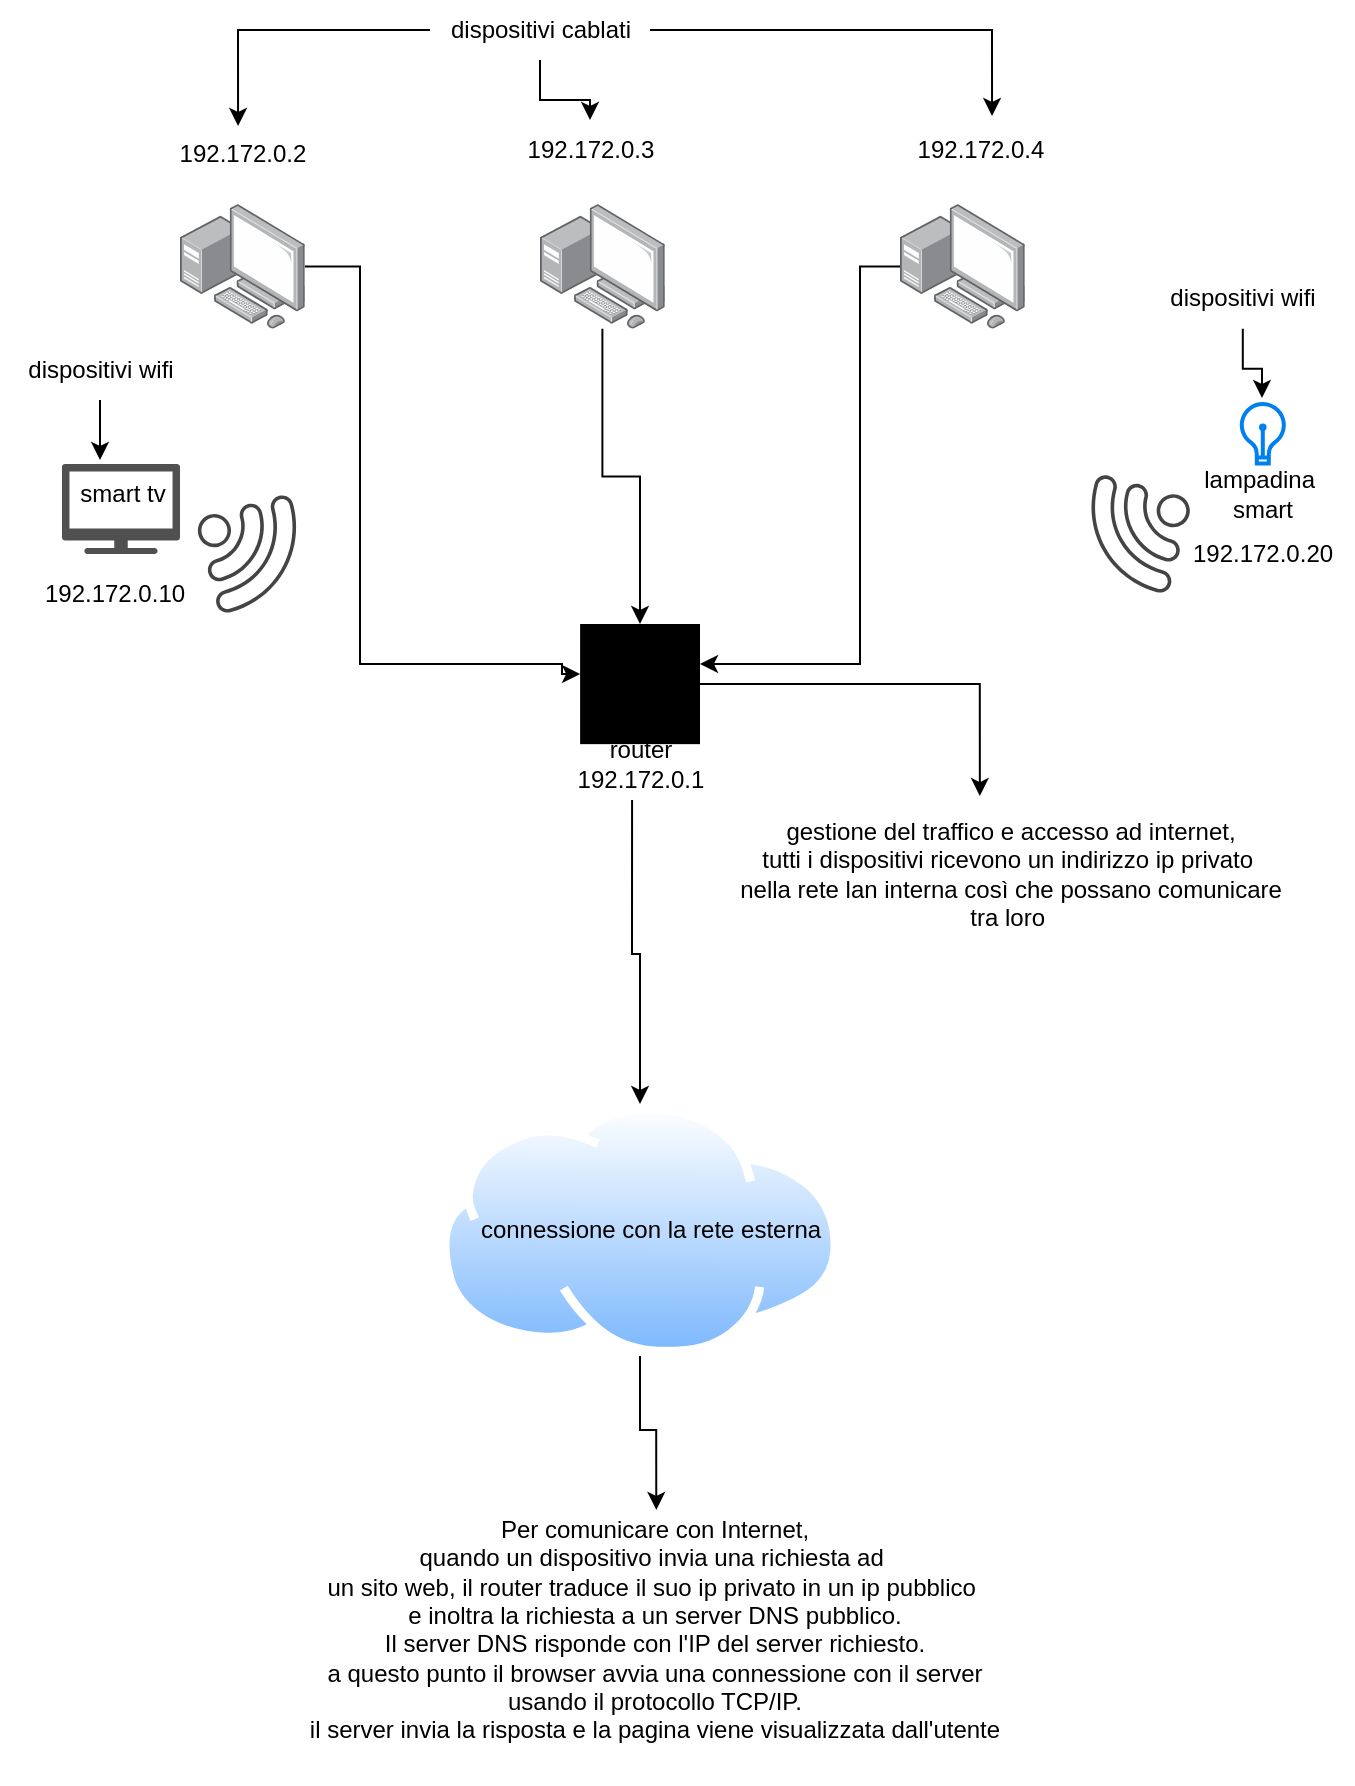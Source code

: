 <mxfile version="26.0.9">
  <diagram name="Pagina-1" id="2DPdEDVjBFWhLtTaOWAX">
    <mxGraphModel dx="-35" dy="1187" grid="1" gridSize="10" guides="1" tooltips="1" connect="1" arrows="1" fold="1" page="1" pageScale="1" pageWidth="827" pageHeight="1169" math="0" shadow="0">
      <root>
        <mxCell id="0" />
        <mxCell id="1" parent="0" />
        <mxCell id="dYL2p_-MX4AVTwZk4sk0-14" style="edgeStyle=orthogonalEdgeStyle;rounded=0;orthogonalLoop=1;jettySize=auto;html=1;" edge="1" parent="1" source="dYL2p_-MX4AVTwZk4sk0-3" target="dYL2p_-MX4AVTwZk4sk0-25">
          <mxGeometry relative="1" as="geometry">
            <mxPoint x="1120" y="345" as="targetPoint" />
            <Array as="points">
              <mxPoint x="1020" y="141" />
              <mxPoint x="1020" y="340" />
              <mxPoint x="1121" y="340" />
              <mxPoint x="1121" y="345" />
            </Array>
          </mxGeometry>
        </mxCell>
        <mxCell id="dYL2p_-MX4AVTwZk4sk0-3" value="" style="image;points=[];aspect=fixed;html=1;align=center;shadow=0;dashed=0;image=img/lib/allied_telesis/computer_and_terminals/Personal_Computer_with_Server.svg;" vertex="1" parent="1">
          <mxGeometry x="930" y="110" width="62.4" height="62.4" as="geometry" />
        </mxCell>
        <mxCell id="dYL2p_-MX4AVTwZk4sk0-13" style="edgeStyle=orthogonalEdgeStyle;rounded=0;orthogonalLoop=1;jettySize=auto;html=1;" edge="1" parent="1" source="dYL2p_-MX4AVTwZk4sk0-5" target="dYL2p_-MX4AVTwZk4sk0-25">
          <mxGeometry relative="1" as="geometry">
            <mxPoint x="1155" y="310" as="targetPoint" />
          </mxGeometry>
        </mxCell>
        <mxCell id="dYL2p_-MX4AVTwZk4sk0-5" value="" style="image;points=[];aspect=fixed;html=1;align=center;shadow=0;dashed=0;image=img/lib/allied_telesis/computer_and_terminals/Personal_Computer_with_Server.svg;" vertex="1" parent="1">
          <mxGeometry x="1110" y="110" width="62.4" height="62.4" as="geometry" />
        </mxCell>
        <mxCell id="dYL2p_-MX4AVTwZk4sk0-15" style="edgeStyle=orthogonalEdgeStyle;rounded=0;orthogonalLoop=1;jettySize=auto;html=1;" edge="1" parent="1" source="dYL2p_-MX4AVTwZk4sk0-6" target="dYL2p_-MX4AVTwZk4sk0-25">
          <mxGeometry relative="1" as="geometry">
            <mxPoint x="1190" y="345" as="targetPoint" />
            <Array as="points">
              <mxPoint x="1270" y="141" />
              <mxPoint x="1270" y="340" />
            </Array>
          </mxGeometry>
        </mxCell>
        <mxCell id="dYL2p_-MX4AVTwZk4sk0-6" value="" style="image;points=[];aspect=fixed;html=1;align=center;shadow=0;dashed=0;image=img/lib/allied_telesis/computer_and_terminals/Personal_Computer_with_Server.svg;" vertex="1" parent="1">
          <mxGeometry x="1290" y="110" width="62.4" height="62.4" as="geometry" />
        </mxCell>
        <mxCell id="dYL2p_-MX4AVTwZk4sk0-9" value="192.172.0.2" style="text;html=1;align=center;verticalAlign=middle;resizable=0;points=[];autosize=1;strokeColor=none;fillColor=none;" vertex="1" parent="1">
          <mxGeometry x="916.2" y="70" width="90" height="30" as="geometry" />
        </mxCell>
        <mxCell id="dYL2p_-MX4AVTwZk4sk0-10" value="192.172.0.3" style="text;html=1;align=center;verticalAlign=middle;resizable=0;points=[];autosize=1;strokeColor=none;fillColor=none;" vertex="1" parent="1">
          <mxGeometry x="1090" y="68" width="90" height="30" as="geometry" />
        </mxCell>
        <mxCell id="dYL2p_-MX4AVTwZk4sk0-11" value="192.172.0.4" style="text;html=1;align=center;verticalAlign=middle;resizable=0;points=[];autosize=1;strokeColor=none;fillColor=none;" vertex="1" parent="1">
          <mxGeometry x="1285" y="68" width="90" height="30" as="geometry" />
        </mxCell>
        <mxCell id="dYL2p_-MX4AVTwZk4sk0-22" style="edgeStyle=orthogonalEdgeStyle;rounded=0;orthogonalLoop=1;jettySize=auto;html=1;exitX=0.456;exitY=0.95;exitDx=0;exitDy=0;exitPerimeter=0;" edge="1" parent="1" source="dYL2p_-MX4AVTwZk4sk0-30" target="dYL2p_-MX4AVTwZk4sk0-23">
          <mxGeometry relative="1" as="geometry">
            <mxPoint x="1155" y="550" as="targetPoint" />
            <mxPoint x="1155" y="430" as="sourcePoint" />
          </mxGeometry>
        </mxCell>
        <mxCell id="dYL2p_-MX4AVTwZk4sk0-16" value="" style="html=1;verticalLabelPosition=bottom;align=center;labelBackgroundColor=#ffffff;verticalAlign=top;strokeWidth=2;strokeColor=#0080F0;shadow=0;dashed=0;shape=mxgraph.ios7.icons.lightbulb;" vertex="1" parent="1">
          <mxGeometry x="1460" y="210" width="22.8" height="29.7" as="geometry" />
        </mxCell>
        <mxCell id="dYL2p_-MX4AVTwZk4sk0-18" value="" style="sketch=0;pointerEvents=1;shadow=0;dashed=0;html=1;strokeColor=none;fillColor=#505050;labelPosition=center;verticalLabelPosition=bottom;verticalAlign=top;outlineConnect=0;align=center;shape=mxgraph.office.devices.tv;" vertex="1" parent="1">
          <mxGeometry x="871" y="240" width="59" height="45" as="geometry" />
        </mxCell>
        <mxCell id="dYL2p_-MX4AVTwZk4sk0-20" value="smart tv" style="text;html=1;align=center;verticalAlign=middle;resizable=0;points=[];autosize=1;strokeColor=none;fillColor=none;" vertex="1" parent="1">
          <mxGeometry x="865.5" y="240" width="70" height="30" as="geometry" />
        </mxCell>
        <mxCell id="dYL2p_-MX4AVTwZk4sk0-21" value="lampadina&amp;nbsp;&lt;div&gt;smart&lt;/div&gt;" style="text;html=1;align=center;verticalAlign=middle;resizable=0;points=[];autosize=1;strokeColor=none;fillColor=none;" vertex="1" parent="1">
          <mxGeometry x="1431.4" y="235" width="80" height="40" as="geometry" />
        </mxCell>
        <mxCell id="dYL2p_-MX4AVTwZk4sk0-23" value="" style="image;aspect=fixed;perimeter=ellipsePerimeter;html=1;align=center;shadow=0;dashed=0;spacingTop=3;image=img/lib/active_directory/internet_cloud.svg;" vertex="1" parent="1">
          <mxGeometry x="1060" y="560" width="200" height="126" as="geometry" />
        </mxCell>
        <mxCell id="dYL2p_-MX4AVTwZk4sk0-24" value="connessione con la rete esterna" style="text;html=1;align=center;verticalAlign=middle;resizable=0;points=[];autosize=1;strokeColor=none;fillColor=none;" vertex="1" parent="1">
          <mxGeometry x="1070" y="608" width="190" height="30" as="geometry" />
        </mxCell>
        <mxCell id="dYL2p_-MX4AVTwZk4sk0-25" value="" style="sketch=0;verticalLabelPosition=bottom;sketch=0;aspect=fixed;html=1;verticalAlign=top;strokeColor=none;fillColor=#000000;align=center;outlineConnect=0;pointerEvents=1;shape=mxgraph.citrix2.wifi_router;" vertex="1" parent="1">
          <mxGeometry x="1130.05" y="320" width="59.95" height="60.07" as="geometry" />
        </mxCell>
        <mxCell id="dYL2p_-MX4AVTwZk4sk0-26" value="" style="sketch=0;pointerEvents=1;shadow=0;dashed=0;html=1;strokeColor=none;fillColor=#434445;aspect=fixed;labelPosition=center;verticalLabelPosition=bottom;verticalAlign=top;align=center;outlineConnect=0;shape=mxgraph.vvd.wi_fi;rotation=-165;" vertex="1" parent="1">
          <mxGeometry x="1381.4" y="250" width="50" height="50" as="geometry" />
        </mxCell>
        <mxCell id="dYL2p_-MX4AVTwZk4sk0-27" value="" style="sketch=0;pointerEvents=1;shadow=0;dashed=0;html=1;strokeColor=none;fillColor=#434445;aspect=fixed;labelPosition=center;verticalLabelPosition=bottom;verticalAlign=top;align=center;outlineConnect=0;shape=mxgraph.vvd.wi_fi;rotation=75;" vertex="1" parent="1">
          <mxGeometry x="942.4" y="260" width="50" height="50" as="geometry" />
        </mxCell>
        <mxCell id="dYL2p_-MX4AVTwZk4sk0-30" value="router&lt;div&gt;192.172.0.1&lt;/div&gt;" style="text;html=1;align=center;verticalAlign=middle;resizable=0;points=[];autosize=1;strokeColor=none;fillColor=none;" vertex="1" parent="1">
          <mxGeometry x="1115" y="370" width="90" height="40" as="geometry" />
        </mxCell>
        <mxCell id="dYL2p_-MX4AVTwZk4sk0-32" value="192.172.0.10" style="text;html=1;align=center;verticalAlign=middle;resizable=0;points=[];autosize=1;strokeColor=none;fillColor=none;" vertex="1" parent="1">
          <mxGeometry x="852.4" y="290" width="90" height="30" as="geometry" />
        </mxCell>
        <mxCell id="dYL2p_-MX4AVTwZk4sk0-33" value="192.172.0.20" style="text;html=1;align=center;verticalAlign=middle;resizable=0;points=[];autosize=1;strokeColor=none;fillColor=none;" vertex="1" parent="1">
          <mxGeometry x="1426.4" y="270" width="90" height="30" as="geometry" />
        </mxCell>
        <mxCell id="dYL2p_-MX4AVTwZk4sk0-34" value="gestione del traffico e accesso ad internet,&lt;div&gt;tutti i dispositivi ricevono un indirizzo ip privato&amp;nbsp;&lt;/div&gt;&lt;div&gt;nella rete lan interna così che possano comunicare&lt;/div&gt;&lt;div&gt;tra loro&amp;nbsp;&lt;/div&gt;" style="text;html=1;align=center;verticalAlign=middle;resizable=0;points=[];autosize=1;strokeColor=none;fillColor=none;" vertex="1" parent="1">
          <mxGeometry x="1200" y="410" width="290" height="70" as="geometry" />
        </mxCell>
        <mxCell id="dYL2p_-MX4AVTwZk4sk0-37" style="edgeStyle=orthogonalEdgeStyle;rounded=0;orthogonalLoop=1;jettySize=auto;html=1;" edge="1" parent="1" source="dYL2p_-MX4AVTwZk4sk0-36" target="dYL2p_-MX4AVTwZk4sk0-10">
          <mxGeometry relative="1" as="geometry" />
        </mxCell>
        <mxCell id="dYL2p_-MX4AVTwZk4sk0-36" value="dispositivi cablati" style="text;html=1;align=center;verticalAlign=middle;resizable=0;points=[];autosize=1;strokeColor=none;fillColor=none;" vertex="1" parent="1">
          <mxGeometry x="1055" y="8" width="110" height="30" as="geometry" />
        </mxCell>
        <mxCell id="dYL2p_-MX4AVTwZk4sk0-38" style="edgeStyle=orthogonalEdgeStyle;rounded=0;orthogonalLoop=1;jettySize=auto;html=1;entryX=0.476;entryY=0.033;entryDx=0;entryDy=0;entryPerimeter=0;" edge="1" parent="1" source="dYL2p_-MX4AVTwZk4sk0-36" target="dYL2p_-MX4AVTwZk4sk0-9">
          <mxGeometry relative="1" as="geometry" />
        </mxCell>
        <mxCell id="dYL2p_-MX4AVTwZk4sk0-39" style="edgeStyle=orthogonalEdgeStyle;rounded=0;orthogonalLoop=1;jettySize=auto;html=1;entryX=0.567;entryY=-0.067;entryDx=0;entryDy=0;entryPerimeter=0;" edge="1" parent="1" source="dYL2p_-MX4AVTwZk4sk0-36" target="dYL2p_-MX4AVTwZk4sk0-11">
          <mxGeometry relative="1" as="geometry" />
        </mxCell>
        <mxCell id="dYL2p_-MX4AVTwZk4sk0-40" value="dispositivi wifi" style="text;html=1;align=center;verticalAlign=middle;resizable=0;points=[];autosize=1;strokeColor=none;fillColor=none;" vertex="1" parent="1">
          <mxGeometry x="1411.4" y="142.4" width="100" height="30" as="geometry" />
        </mxCell>
        <mxCell id="dYL2p_-MX4AVTwZk4sk0-42" style="edgeStyle=orthogonalEdgeStyle;rounded=0;orthogonalLoop=1;jettySize=auto;html=1;entryX=0.482;entryY=-0.101;entryDx=0;entryDy=0;entryPerimeter=0;" edge="1" parent="1" source="dYL2p_-MX4AVTwZk4sk0-40" target="dYL2p_-MX4AVTwZk4sk0-16">
          <mxGeometry relative="1" as="geometry" />
        </mxCell>
        <mxCell id="dYL2p_-MX4AVTwZk4sk0-44" value="dispositivi wifi" style="text;html=1;align=center;verticalAlign=middle;resizable=0;points=[];autosize=1;strokeColor=none;fillColor=none;" vertex="1" parent="1">
          <mxGeometry x="840" y="178" width="100" height="30" as="geometry" />
        </mxCell>
        <mxCell id="dYL2p_-MX4AVTwZk4sk0-45" style="edgeStyle=orthogonalEdgeStyle;rounded=0;orthogonalLoop=1;jettySize=auto;html=1;entryX=0.35;entryY=-0.067;entryDx=0;entryDy=0;entryPerimeter=0;" edge="1" parent="1" source="dYL2p_-MX4AVTwZk4sk0-44" target="dYL2p_-MX4AVTwZk4sk0-20">
          <mxGeometry relative="1" as="geometry" />
        </mxCell>
        <mxCell id="dYL2p_-MX4AVTwZk4sk0-46" style="edgeStyle=orthogonalEdgeStyle;rounded=0;orthogonalLoop=1;jettySize=auto;html=1;entryX=0.448;entryY=-0.057;entryDx=0;entryDy=0;entryPerimeter=0;" edge="1" parent="1" source="dYL2p_-MX4AVTwZk4sk0-25" target="dYL2p_-MX4AVTwZk4sk0-34">
          <mxGeometry relative="1" as="geometry" />
        </mxCell>
        <mxCell id="dYL2p_-MX4AVTwZk4sk0-48" value="Per comunicare con Internet,&lt;div&gt;quando un dispositivo invia una richiesta ad&amp;nbsp;&lt;/div&gt;&lt;div&gt;un sito web, il router traduce il suo ip privato in un ip pubblico&amp;nbsp;&lt;/div&gt;&lt;div&gt;e inoltra la richiesta a un server DNS pubblico.&lt;/div&gt;&lt;div&gt;Il server DNS risponde con l&#39;IP del server richiesto.&lt;/div&gt;&lt;div&gt;a questo punto il browser avvia una connessione con il server&lt;/div&gt;&lt;div&gt;usando il protocollo TCP/IP.&lt;/div&gt;&lt;div&gt;il server invia la risposta e la pagina viene visualizzata dall&#39;utente&lt;/div&gt;&lt;div&gt;&lt;br&gt;&lt;/div&gt;" style="text;html=1;align=center;verticalAlign=middle;resizable=0;points=[];autosize=1;strokeColor=none;fillColor=none;" vertex="1" parent="1">
          <mxGeometry x="982.4" y="760" width="370" height="140" as="geometry" />
        </mxCell>
        <mxCell id="dYL2p_-MX4AVTwZk4sk0-49" style="edgeStyle=orthogonalEdgeStyle;rounded=0;orthogonalLoop=1;jettySize=auto;html=1;entryX=0.502;entryY=0.021;entryDx=0;entryDy=0;entryPerimeter=0;" edge="1" parent="1" source="dYL2p_-MX4AVTwZk4sk0-23" target="dYL2p_-MX4AVTwZk4sk0-48">
          <mxGeometry relative="1" as="geometry" />
        </mxCell>
      </root>
    </mxGraphModel>
  </diagram>
</mxfile>
